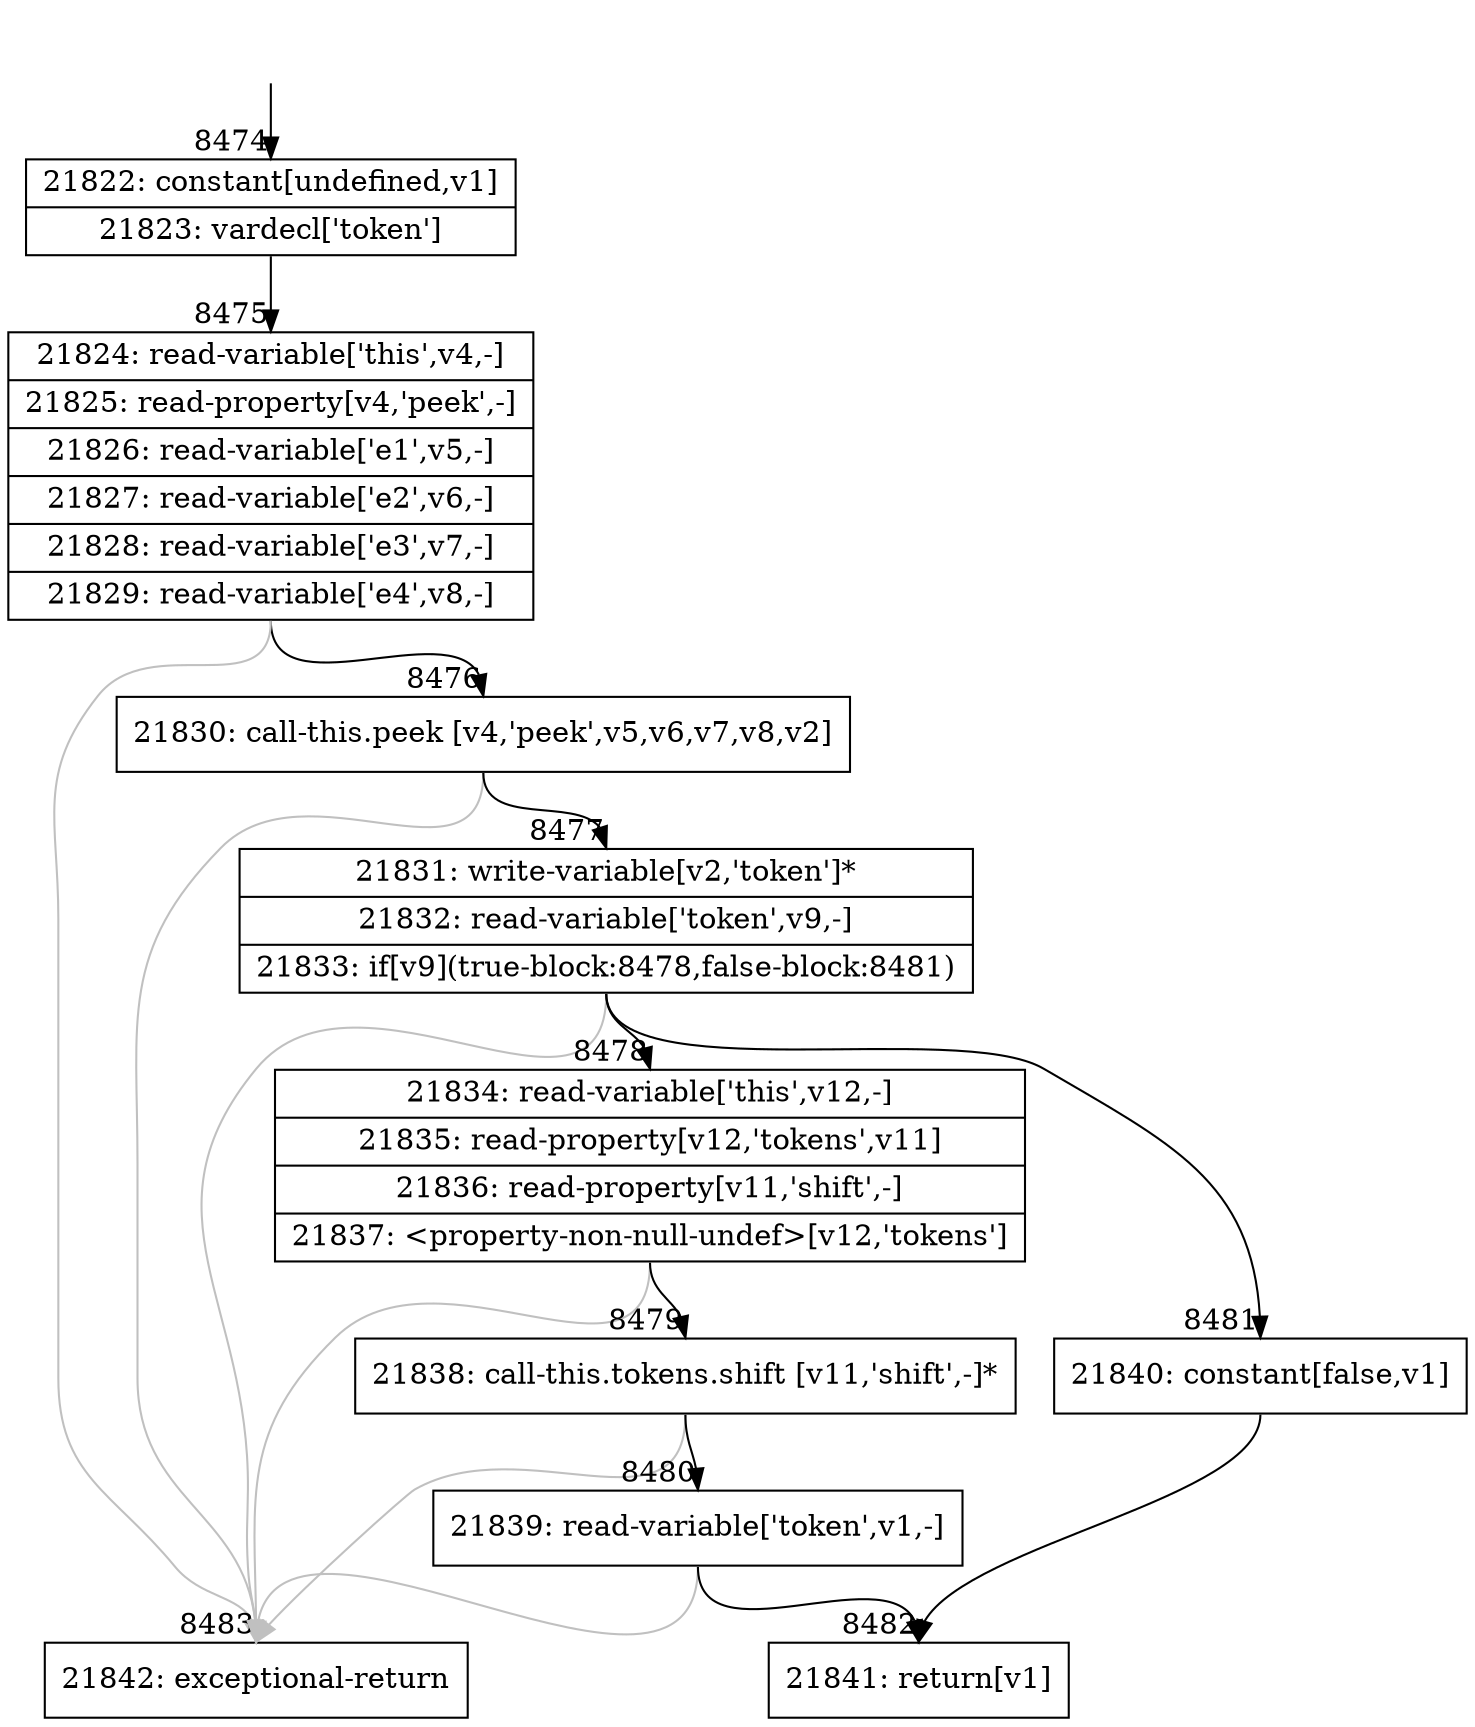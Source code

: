 digraph {
rankdir="TD"
BB_entry623[shape=none,label=""];
BB_entry623 -> BB8474 [tailport=s, headport=n, headlabel="    8474"]
BB8474 [shape=record label="{21822: constant[undefined,v1]|21823: vardecl['token']}" ] 
BB8474 -> BB8475 [tailport=s, headport=n, headlabel="      8475"]
BB8475 [shape=record label="{21824: read-variable['this',v4,-]|21825: read-property[v4,'peek',-]|21826: read-variable['e1',v5,-]|21827: read-variable['e2',v6,-]|21828: read-variable['e3',v7,-]|21829: read-variable['e4',v8,-]}" ] 
BB8475 -> BB8476 [tailport=s, headport=n, headlabel="      8476"]
BB8475 -> BB8483 [tailport=s, headport=n, color=gray, headlabel="      8483"]
BB8476 [shape=record label="{21830: call-this.peek [v4,'peek',v5,v6,v7,v8,v2]}" ] 
BB8476 -> BB8477 [tailport=s, headport=n, headlabel="      8477"]
BB8476 -> BB8483 [tailport=s, headport=n, color=gray]
BB8477 [shape=record label="{21831: write-variable[v2,'token']*|21832: read-variable['token',v9,-]|21833: if[v9](true-block:8478,false-block:8481)}" ] 
BB8477 -> BB8478 [tailport=s, headport=n, headlabel="      8478"]
BB8477 -> BB8481 [tailport=s, headport=n, headlabel="      8481"]
BB8477 -> BB8483 [tailport=s, headport=n, color=gray]
BB8478 [shape=record label="{21834: read-variable['this',v12,-]|21835: read-property[v12,'tokens',v11]|21836: read-property[v11,'shift',-]|21837: \<property-non-null-undef\>[v12,'tokens']}" ] 
BB8478 -> BB8479 [tailport=s, headport=n, headlabel="      8479"]
BB8478 -> BB8483 [tailport=s, headport=n, color=gray]
BB8479 [shape=record label="{21838: call-this.tokens.shift [v11,'shift',-]*}" ] 
BB8479 -> BB8480 [tailport=s, headport=n, headlabel="      8480"]
BB8479 -> BB8483 [tailport=s, headport=n, color=gray]
BB8480 [shape=record label="{21839: read-variable['token',v1,-]}" ] 
BB8480 -> BB8482 [tailport=s, headport=n, headlabel="      8482"]
BB8480 -> BB8483 [tailport=s, headport=n, color=gray]
BB8481 [shape=record label="{21840: constant[false,v1]}" ] 
BB8481 -> BB8482 [tailport=s, headport=n]
BB8482 [shape=record label="{21841: return[v1]}" ] 
BB8483 [shape=record label="{21842: exceptional-return}" ] 
//#$~ 12929
}
